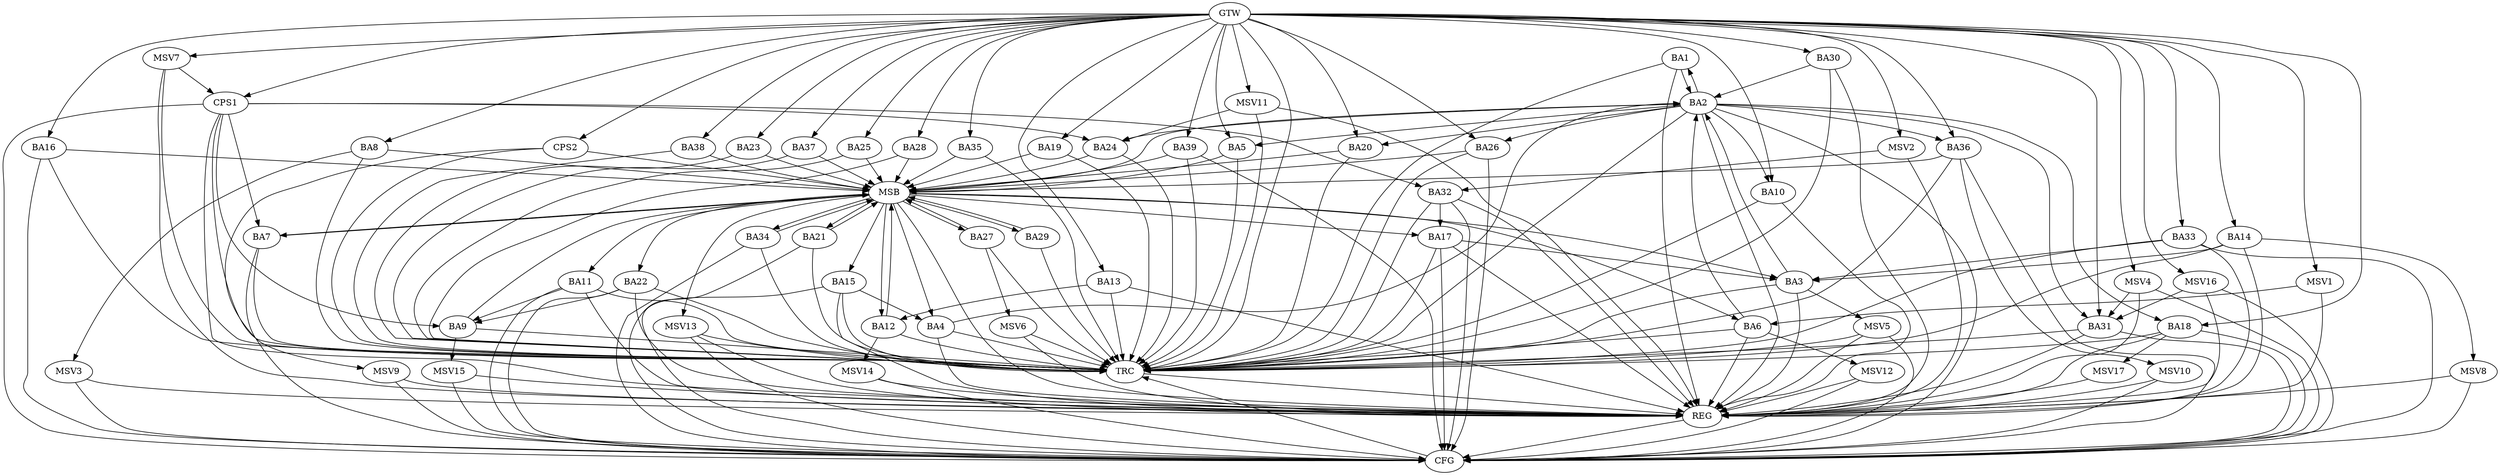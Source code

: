 strict digraph G {
  BA1 [ label="BA1" ];
  BA2 [ label="BA2" ];
  BA3 [ label="BA3" ];
  BA4 [ label="BA4" ];
  BA5 [ label="BA5" ];
  BA6 [ label="BA6" ];
  BA7 [ label="BA7" ];
  BA8 [ label="BA8" ];
  BA9 [ label="BA9" ];
  BA10 [ label="BA10" ];
  BA11 [ label="BA11" ];
  BA12 [ label="BA12" ];
  BA13 [ label="BA13" ];
  BA14 [ label="BA14" ];
  BA15 [ label="BA15" ];
  BA16 [ label="BA16" ];
  BA17 [ label="BA17" ];
  BA18 [ label="BA18" ];
  BA19 [ label="BA19" ];
  BA20 [ label="BA20" ];
  BA21 [ label="BA21" ];
  BA22 [ label="BA22" ];
  BA23 [ label="BA23" ];
  BA24 [ label="BA24" ];
  BA25 [ label="BA25" ];
  BA26 [ label="BA26" ];
  BA27 [ label="BA27" ];
  BA28 [ label="BA28" ];
  BA29 [ label="BA29" ];
  BA30 [ label="BA30" ];
  BA31 [ label="BA31" ];
  BA32 [ label="BA32" ];
  BA33 [ label="BA33" ];
  BA34 [ label="BA34" ];
  BA35 [ label="BA35" ];
  BA36 [ label="BA36" ];
  BA37 [ label="BA37" ];
  BA38 [ label="BA38" ];
  BA39 [ label="BA39" ];
  CPS1 [ label="CPS1" ];
  CPS2 [ label="CPS2" ];
  GTW [ label="GTW" ];
  REG [ label="REG" ];
  MSB [ label="MSB" ];
  CFG [ label="CFG" ];
  TRC [ label="TRC" ];
  MSV1 [ label="MSV1" ];
  MSV2 [ label="MSV2" ];
  MSV3 [ label="MSV3" ];
  MSV4 [ label="MSV4" ];
  MSV5 [ label="MSV5" ];
  MSV6 [ label="MSV6" ];
  MSV7 [ label="MSV7" ];
  MSV8 [ label="MSV8" ];
  MSV9 [ label="MSV9" ];
  MSV10 [ label="MSV10" ];
  MSV11 [ label="MSV11" ];
  MSV12 [ label="MSV12" ];
  MSV13 [ label="MSV13" ];
  MSV14 [ label="MSV14" ];
  MSV15 [ label="MSV15" ];
  MSV16 [ label="MSV16" ];
  MSV17 [ label="MSV17" ];
  BA1 -> BA2;
  BA2 -> BA1;
  BA3 -> BA2;
  BA4 -> BA2;
  BA6 -> BA2;
  BA11 -> BA9;
  BA13 -> BA12;
  BA14 -> BA3;
  BA15 -> BA4;
  BA17 -> BA3;
  BA22 -> BA9;
  BA30 -> BA2;
  BA32 -> BA17;
  BA33 -> BA3;
  CPS1 -> BA24;
  CPS1 -> BA7;
  CPS1 -> BA9;
  CPS1 -> BA32;
  GTW -> BA5;
  GTW -> BA8;
  GTW -> BA10;
  GTW -> BA13;
  GTW -> BA14;
  GTW -> BA16;
  GTW -> BA18;
  GTW -> BA19;
  GTW -> BA20;
  GTW -> BA23;
  GTW -> BA25;
  GTW -> BA26;
  GTW -> BA28;
  GTW -> BA30;
  GTW -> BA31;
  GTW -> BA33;
  GTW -> BA35;
  GTW -> BA36;
  GTW -> BA37;
  GTW -> BA38;
  GTW -> BA39;
  GTW -> CPS1;
  GTW -> CPS2;
  BA1 -> REG;
  BA2 -> REG;
  BA3 -> REG;
  BA4 -> REG;
  BA6 -> REG;
  BA10 -> REG;
  BA11 -> REG;
  BA13 -> REG;
  BA14 -> REG;
  BA15 -> REG;
  BA17 -> REG;
  BA18 -> REG;
  BA22 -> REG;
  BA30 -> REG;
  BA31 -> REG;
  BA32 -> REG;
  BA33 -> REG;
  CPS1 -> REG;
  BA5 -> MSB;
  MSB -> BA4;
  MSB -> REG;
  BA7 -> MSB;
  MSB -> BA2;
  BA8 -> MSB;
  MSB -> BA3;
  BA9 -> MSB;
  BA12 -> MSB;
  BA16 -> MSB;
  BA19 -> MSB;
  MSB -> BA6;
  BA20 -> MSB;
  BA21 -> MSB;
  MSB -> BA17;
  BA23 -> MSB;
  BA24 -> MSB;
  BA25 -> MSB;
  BA26 -> MSB;
  BA27 -> MSB;
  MSB -> BA21;
  BA28 -> MSB;
  MSB -> BA27;
  BA29 -> MSB;
  MSB -> BA22;
  BA34 -> MSB;
  BA35 -> MSB;
  MSB -> BA12;
  BA36 -> MSB;
  MSB -> BA11;
  BA37 -> MSB;
  MSB -> BA7;
  BA38 -> MSB;
  MSB -> BA15;
  BA39 -> MSB;
  CPS2 -> MSB;
  MSB -> BA34;
  MSB -> BA29;
  BA2 -> CFG;
  BA26 -> CFG;
  BA21 -> CFG;
  BA33 -> CFG;
  BA11 -> CFG;
  CPS1 -> CFG;
  BA17 -> CFG;
  BA15 -> CFG;
  BA16 -> CFG;
  BA32 -> CFG;
  BA18 -> CFG;
  BA36 -> CFG;
  BA34 -> CFG;
  BA31 -> CFG;
  BA7 -> CFG;
  BA22 -> CFG;
  BA39 -> CFG;
  REG -> CFG;
  BA1 -> TRC;
  BA2 -> TRC;
  BA3 -> TRC;
  BA4 -> TRC;
  BA5 -> TRC;
  BA6 -> TRC;
  BA7 -> TRC;
  BA8 -> TRC;
  BA9 -> TRC;
  BA10 -> TRC;
  BA11 -> TRC;
  BA12 -> TRC;
  BA13 -> TRC;
  BA14 -> TRC;
  BA15 -> TRC;
  BA16 -> TRC;
  BA17 -> TRC;
  BA18 -> TRC;
  BA19 -> TRC;
  BA20 -> TRC;
  BA21 -> TRC;
  BA22 -> TRC;
  BA23 -> TRC;
  BA24 -> TRC;
  BA25 -> TRC;
  BA26 -> TRC;
  BA27 -> TRC;
  BA28 -> TRC;
  BA29 -> TRC;
  BA30 -> TRC;
  BA31 -> TRC;
  BA32 -> TRC;
  BA33 -> TRC;
  BA34 -> TRC;
  BA35 -> TRC;
  BA36 -> TRC;
  BA37 -> TRC;
  BA38 -> TRC;
  BA39 -> TRC;
  CPS1 -> TRC;
  CPS2 -> TRC;
  GTW -> TRC;
  CFG -> TRC;
  TRC -> REG;
  BA2 -> BA31;
  BA2 -> BA36;
  BA2 -> BA24;
  BA2 -> BA5;
  BA2 -> BA26;
  BA2 -> BA20;
  BA2 -> BA10;
  BA2 -> BA18;
  MSV1 -> BA6;
  GTW -> MSV1;
  MSV1 -> REG;
  MSV2 -> BA32;
  GTW -> MSV2;
  MSV2 -> REG;
  BA8 -> MSV3;
  MSV3 -> REG;
  MSV3 -> CFG;
  MSV4 -> BA31;
  GTW -> MSV4;
  MSV4 -> REG;
  MSV4 -> CFG;
  BA3 -> MSV5;
  MSV5 -> REG;
  MSV5 -> TRC;
  MSV5 -> CFG;
  BA27 -> MSV6;
  MSV6 -> REG;
  MSV6 -> TRC;
  MSV7 -> CPS1;
  GTW -> MSV7;
  MSV7 -> REG;
  MSV7 -> TRC;
  BA14 -> MSV8;
  MSV8 -> REG;
  MSV8 -> CFG;
  CPS2 -> MSV9;
  MSV9 -> REG;
  MSV9 -> CFG;
  BA36 -> MSV10;
  MSV10 -> REG;
  MSV10 -> CFG;
  MSV11 -> BA24;
  GTW -> MSV11;
  MSV11 -> REG;
  MSV11 -> TRC;
  BA6 -> MSV12;
  MSV12 -> REG;
  MSV12 -> CFG;
  MSB -> MSV13;
  MSV13 -> REG;
  MSV13 -> TRC;
  MSV13 -> CFG;
  BA12 -> MSV14;
  MSV14 -> REG;
  MSV14 -> CFG;
  BA9 -> MSV15;
  MSV15 -> REG;
  MSV15 -> CFG;
  MSV16 -> BA31;
  GTW -> MSV16;
  MSV16 -> REG;
  MSV16 -> CFG;
  BA18 -> MSV17;
  MSV17 -> REG;
}

